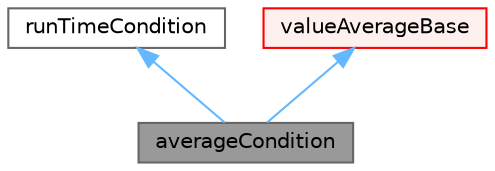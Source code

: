 digraph "averageCondition"
{
 // LATEX_PDF_SIZE
  bgcolor="transparent";
  edge [fontname=Helvetica,fontsize=10,labelfontname=Helvetica,labelfontsize=10];
  node [fontname=Helvetica,fontsize=10,shape=box,height=0.2,width=0.4];
  Node1 [id="Node000001",label="averageCondition",height=0.2,width=0.4,color="gray40", fillcolor="grey60", style="filled", fontcolor="black",tooltip="Average run time condition - satisfied when average does not change by more than a given value."];
  Node2 -> Node1 [id="edge1_Node000001_Node000002",dir="back",color="steelblue1",style="solid",tooltip=" "];
  Node2 [id="Node000002",label="runTimeCondition",height=0.2,width=0.4,color="gray40", fillcolor="white", style="filled",URL="$classFoam_1_1functionObjects_1_1runTimeControls_1_1runTimeCondition.html",tooltip="Base class for run time conditions."];
  Node3 -> Node1 [id="edge2_Node000001_Node000003",dir="back",color="steelblue1",style="solid",tooltip=" "];
  Node3 [id="Node000003",label="valueAverageBase",height=0.2,width=0.4,color="red", fillcolor="#FFF0F0", style="filled",URL="$classFoam_1_1functionObjects_1_1valueAverageBase.html",tooltip="Base class that computes the ensemble- or time-based singular-value average values,..."];
}
